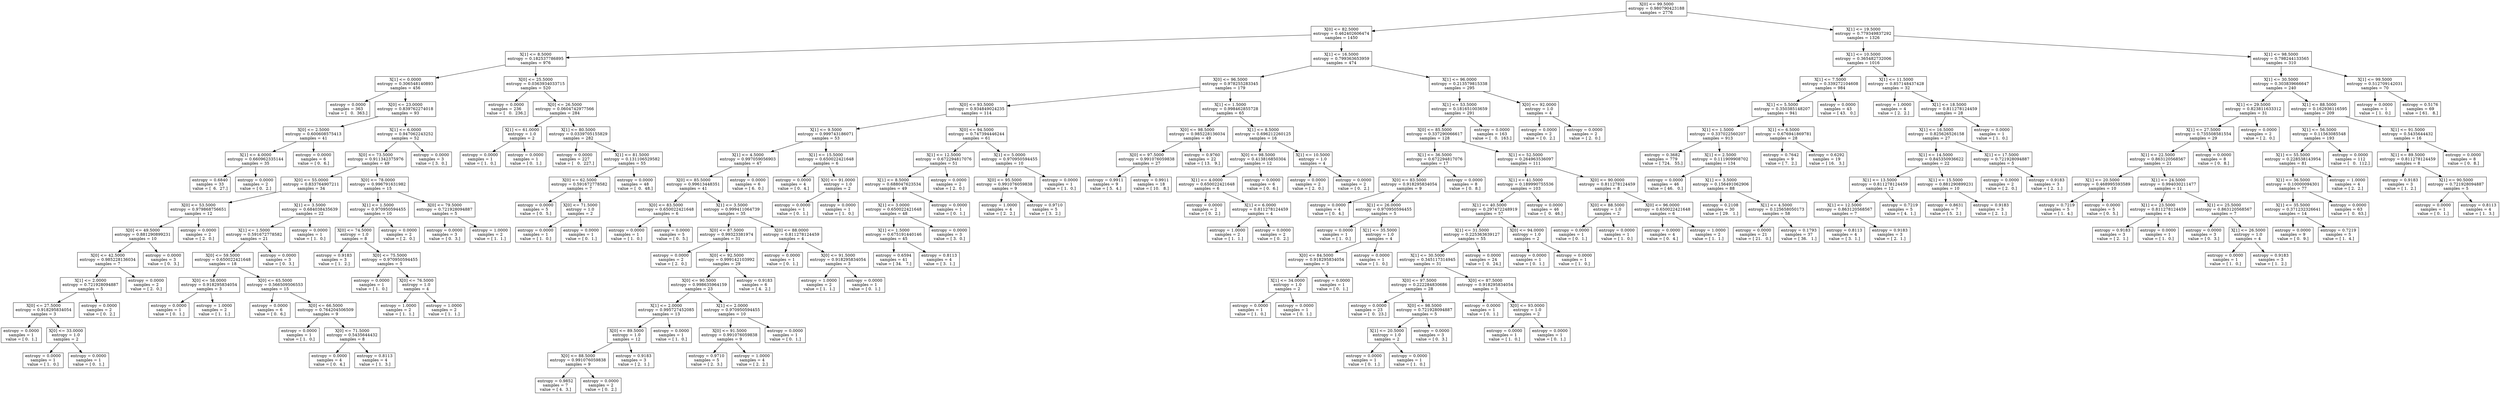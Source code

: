 digraph Tree {
0 [label="X[0] <= 99.5000\nentropy = 0.980790423188\nsamples = 2776", shape="box"] ;
1 [label="X[0] <= 82.5000\nentropy = 0.462402606474\nsamples = 1450", shape="box"] ;
0 -> 1 ;
2 [label="X[1] <= 8.5000\nentropy = 0.182537786895\nsamples = 976", shape="box"] ;
1 -> 2 ;
3 [label="X[1] <= 0.0000\nentropy = 0.306548140893\nsamples = 456", shape="box"] ;
2 -> 3 ;
4 [label="entropy = 0.0000\nsamples = 363\nvalue = [   0.  363.]", shape="box"] ;
3 -> 4 ;
5 [label="X[0] <= 23.0000\nentropy = 0.839762274018\nsamples = 93", shape="box"] ;
3 -> 5 ;
6 [label="X[0] <= 2.5000\nentropy = 0.600608575413\nsamples = 41", shape="box"] ;
5 -> 6 ;
7 [label="X[1] <= 4.0000\nentropy = 0.660962335144\nsamples = 35", shape="box"] ;
6 -> 7 ;
8 [label="entropy = 0.6840\nsamples = 33\nvalue = [  6.  27.]", shape="box"] ;
7 -> 8 ;
9 [label="entropy = 0.0000\nsamples = 2\nvalue = [ 0.  2.]", shape="box"] ;
7 -> 9 ;
10 [label="entropy = 0.0000\nsamples = 6\nvalue = [ 0.  6.]", shape="box"] ;
6 -> 10 ;
11 [label="X[1] <= 6.0000\nentropy = 0.947062243252\nsamples = 52", shape="box"] ;
5 -> 11 ;
12 [label="X[0] <= 73.5000\nentropy = 0.911342375976\nsamples = 49", shape="box"] ;
11 -> 12 ;
13 [label="X[0] <= 55.0000\nentropy = 0.833764907211\nsamples = 34", shape="box"] ;
12 -> 13 ;
14 [label="X[0] <= 53.5000\nentropy = 0.979868756651\nsamples = 12", shape="box"] ;
13 -> 14 ;
15 [label="X[0] <= 49.5000\nentropy = 0.881290899231\nsamples = 10", shape="box"] ;
14 -> 15 ;
16 [label="X[0] <= 42.5000\nentropy = 0.985228136034\nsamples = 7", shape="box"] ;
15 -> 16 ;
17 [label="X[1] <= 2.0000\nentropy = 0.721928094887\nsamples = 5", shape="box"] ;
16 -> 17 ;
18 [label="X[0] <= 27.5000\nentropy = 0.918295834054\nsamples = 3", shape="box"] ;
17 -> 18 ;
19 [label="entropy = 0.0000\nsamples = 1\nvalue = [ 0.  1.]", shape="box"] ;
18 -> 19 ;
20 [label="X[0] <= 33.0000\nentropy = 1.0\nsamples = 2", shape="box"] ;
18 -> 20 ;
21 [label="entropy = 0.0000\nsamples = 1\nvalue = [ 1.  0.]", shape="box"] ;
20 -> 21 ;
22 [label="entropy = 0.0000\nsamples = 1\nvalue = [ 0.  1.]", shape="box"] ;
20 -> 22 ;
23 [label="entropy = 0.0000\nsamples = 2\nvalue = [ 0.  2.]", shape="box"] ;
17 -> 23 ;
24 [label="entropy = 0.0000\nsamples = 2\nvalue = [ 2.  0.]", shape="box"] ;
16 -> 24 ;
25 [label="entropy = 0.0000\nsamples = 3\nvalue = [ 0.  3.]", shape="box"] ;
15 -> 25 ;
26 [label="entropy = 0.0000\nsamples = 2\nvalue = [ 2.  0.]", shape="box"] ;
14 -> 26 ;
27 [label="X[1] <= 3.5000\nentropy = 0.684038435639\nsamples = 22", shape="box"] ;
13 -> 27 ;
28 [label="X[1] <= 1.5000\nentropy = 0.591672778582\nsamples = 21", shape="box"] ;
27 -> 28 ;
29 [label="X[0] <= 59.5000\nentropy = 0.650022421648\nsamples = 18", shape="box"] ;
28 -> 29 ;
30 [label="X[0] <= 58.0000\nentropy = 0.918295834054\nsamples = 3", shape="box"] ;
29 -> 30 ;
31 [label="entropy = 0.0000\nsamples = 1\nvalue = [ 0.  1.]", shape="box"] ;
30 -> 31 ;
32 [label="entropy = 1.0000\nsamples = 2\nvalue = [ 1.  1.]", shape="box"] ;
30 -> 32 ;
33 [label="X[0] <= 65.5000\nentropy = 0.566509506553\nsamples = 15", shape="box"] ;
29 -> 33 ;
34 [label="entropy = 0.0000\nsamples = 6\nvalue = [ 0.  6.]", shape="box"] ;
33 -> 34 ;
35 [label="X[0] <= 66.5000\nentropy = 0.764204506509\nsamples = 9", shape="box"] ;
33 -> 35 ;
36 [label="entropy = 0.0000\nsamples = 1\nvalue = [ 1.  0.]", shape="box"] ;
35 -> 36 ;
37 [label="X[0] <= 71.5000\nentropy = 0.5435644432\nsamples = 8", shape="box"] ;
35 -> 37 ;
38 [label="entropy = 0.0000\nsamples = 4\nvalue = [ 0.  4.]", shape="box"] ;
37 -> 38 ;
39 [label="entropy = 0.8113\nsamples = 4\nvalue = [ 1.  3.]", shape="box"] ;
37 -> 39 ;
40 [label="entropy = 0.0000\nsamples = 3\nvalue = [ 0.  3.]", shape="box"] ;
28 -> 40 ;
41 [label="entropy = 0.0000\nsamples = 1\nvalue = [ 1.  0.]", shape="box"] ;
27 -> 41 ;
42 [label="X[0] <= 78.0000\nentropy = 0.996791631982\nsamples = 15", shape="box"] ;
12 -> 42 ;
43 [label="X[1] <= 1.5000\nentropy = 0.970950594455\nsamples = 10", shape="box"] ;
42 -> 43 ;
44 [label="X[0] <= 74.5000\nentropy = 1.0\nsamples = 8", shape="box"] ;
43 -> 44 ;
45 [label="entropy = 0.9183\nsamples = 3\nvalue = [ 1.  2.]", shape="box"] ;
44 -> 45 ;
46 [label="X[0] <= 75.5000\nentropy = 0.970950594455\nsamples = 5", shape="box"] ;
44 -> 46 ;
47 [label="entropy = 0.0000\nsamples = 1\nvalue = [ 1.  0.]", shape="box"] ;
46 -> 47 ;
48 [label="X[0] <= 76.5000\nentropy = 1.0\nsamples = 4", shape="box"] ;
46 -> 48 ;
49 [label="entropy = 1.0000\nsamples = 2\nvalue = [ 1.  1.]", shape="box"] ;
48 -> 49 ;
50 [label="entropy = 1.0000\nsamples = 2\nvalue = [ 1.  1.]", shape="box"] ;
48 -> 50 ;
51 [label="entropy = 0.0000\nsamples = 2\nvalue = [ 2.  0.]", shape="box"] ;
43 -> 51 ;
52 [label="X[0] <= 79.5000\nentropy = 0.721928094887\nsamples = 5", shape="box"] ;
42 -> 52 ;
53 [label="entropy = 0.0000\nsamples = 3\nvalue = [ 0.  3.]", shape="box"] ;
52 -> 53 ;
54 [label="entropy = 1.0000\nsamples = 2\nvalue = [ 1.  1.]", shape="box"] ;
52 -> 54 ;
55 [label="entropy = 0.0000\nsamples = 3\nvalue = [ 3.  0.]", shape="box"] ;
11 -> 55 ;
56 [label="X[0] <= 25.5000\nentropy = 0.0363934033715\nsamples = 520", shape="box"] ;
2 -> 56 ;
57 [label="entropy = 0.0000\nsamples = 236\nvalue = [   0.  236.]", shape="box"] ;
56 -> 57 ;
58 [label="X[0] <= 26.5000\nentropy = 0.0604742977566\nsamples = 284", shape="box"] ;
56 -> 58 ;
59 [label="X[1] <= 61.0000\nentropy = 1.0\nsamples = 2", shape="box"] ;
58 -> 59 ;
60 [label="entropy = 0.0000\nsamples = 1\nvalue = [ 1.  0.]", shape="box"] ;
59 -> 60 ;
61 [label="entropy = 0.0000\nsamples = 1\nvalue = [ 0.  1.]", shape="box"] ;
59 -> 61 ;
62 [label="X[1] <= 80.5000\nentropy = 0.0339705155829\nsamples = 282", shape="box"] ;
58 -> 62 ;
63 [label="entropy = 0.0000\nsamples = 227\nvalue = [   0.  227.]", shape="box"] ;
62 -> 63 ;
64 [label="X[1] <= 81.5000\nentropy = 0.131106529582\nsamples = 55", shape="box"] ;
62 -> 64 ;
65 [label="X[0] <= 62.5000\nentropy = 0.591672778582\nsamples = 7", shape="box"] ;
64 -> 65 ;
66 [label="entropy = 0.0000\nsamples = 5\nvalue = [ 0.  5.]", shape="box"] ;
65 -> 66 ;
67 [label="X[0] <= 71.5000\nentropy = 1.0\nsamples = 2", shape="box"] ;
65 -> 67 ;
68 [label="entropy = 0.0000\nsamples = 1\nvalue = [ 1.  0.]", shape="box"] ;
67 -> 68 ;
69 [label="entropy = 0.0000\nsamples = 1\nvalue = [ 0.  1.]", shape="box"] ;
67 -> 69 ;
70 [label="entropy = 0.0000\nsamples = 48\nvalue = [  0.  48.]", shape="box"] ;
64 -> 70 ;
71 [label="X[1] <= 16.5000\nentropy = 0.799363653959\nsamples = 474", shape="box"] ;
1 -> 71 ;
72 [label="X[0] <= 96.5000\nentropy = 0.978255283345\nsamples = 179", shape="box"] ;
71 -> 72 ;
73 [label="X[0] <= 93.5000\nentropy = 0.934849024235\nsamples = 114", shape="box"] ;
72 -> 73 ;
74 [label="X[1] <= 9.5000\nentropy = 0.999743186071\nsamples = 53", shape="box"] ;
73 -> 74 ;
75 [label="X[1] <= 4.5000\nentropy = 0.997059056903\nsamples = 47", shape="box"] ;
74 -> 75 ;
76 [label="X[0] <= 85.5000\nentropy = 0.99613448351\nsamples = 41", shape="box"] ;
75 -> 76 ;
77 [label="X[0] <= 83.5000\nentropy = 0.650022421648\nsamples = 6", shape="box"] ;
76 -> 77 ;
78 [label="entropy = 0.0000\nsamples = 1\nvalue = [ 1.  0.]", shape="box"] ;
77 -> 78 ;
79 [label="entropy = 0.0000\nsamples = 5\nvalue = [ 0.  5.]", shape="box"] ;
77 -> 79 ;
80 [label="X[1] <= 3.5000\nentropy = 0.999411064739\nsamples = 35", shape="box"] ;
76 -> 80 ;
81 [label="X[0] <= 87.5000\nentropy = 0.99323381974\nsamples = 31", shape="box"] ;
80 -> 81 ;
82 [label="entropy = 0.0000\nsamples = 2\nvalue = [ 2.  0.]", shape="box"] ;
81 -> 82 ;
83 [label="X[0] <= 92.5000\nentropy = 0.999142103992\nsamples = 29", shape="box"] ;
81 -> 83 ;
84 [label="X[0] <= 90.5000\nentropy = 0.998635964159\nsamples = 23", shape="box"] ;
83 -> 84 ;
85 [label="X[1] <= 2.0000\nentropy = 0.995727452085\nsamples = 13", shape="box"] ;
84 -> 85 ;
86 [label="X[0] <= 89.5000\nentropy = 1.0\nsamples = 12", shape="box"] ;
85 -> 86 ;
87 [label="X[0] <= 88.5000\nentropy = 0.991076059838\nsamples = 9", shape="box"] ;
86 -> 87 ;
88 [label="entropy = 0.9852\nsamples = 7\nvalue = [ 4.  3.]", shape="box"] ;
87 -> 88 ;
89 [label="entropy = 0.0000\nsamples = 2\nvalue = [ 0.  2.]", shape="box"] ;
87 -> 89 ;
90 [label="entropy = 0.9183\nsamples = 3\nvalue = [ 2.  1.]", shape="box"] ;
86 -> 90 ;
91 [label="entropy = 0.0000\nsamples = 1\nvalue = [ 1.  0.]", shape="box"] ;
85 -> 91 ;
92 [label="X[1] <= 2.0000\nentropy = 0.970950594455\nsamples = 10", shape="box"] ;
84 -> 92 ;
93 [label="X[0] <= 91.5000\nentropy = 0.991076059838\nsamples = 9", shape="box"] ;
92 -> 93 ;
94 [label="entropy = 0.9710\nsamples = 5\nvalue = [ 2.  3.]", shape="box"] ;
93 -> 94 ;
95 [label="entropy = 1.0000\nsamples = 4\nvalue = [ 2.  2.]", shape="box"] ;
93 -> 95 ;
96 [label="entropy = 0.0000\nsamples = 1\nvalue = [ 0.  1.]", shape="box"] ;
92 -> 96 ;
97 [label="entropy = 0.9183\nsamples = 6\nvalue = [ 4.  2.]", shape="box"] ;
83 -> 97 ;
98 [label="X[0] <= 88.0000\nentropy = 0.811278124459\nsamples = 4", shape="box"] ;
80 -> 98 ;
99 [label="entropy = 0.0000\nsamples = 1\nvalue = [ 0.  1.]", shape="box"] ;
98 -> 99 ;
100 [label="X[0] <= 91.5000\nentropy = 0.918295834054\nsamples = 3", shape="box"] ;
98 -> 100 ;
101 [label="entropy = 1.0000\nsamples = 2\nvalue = [ 1.  1.]", shape="box"] ;
100 -> 101 ;
102 [label="entropy = 0.0000\nsamples = 1\nvalue = [ 0.  1.]", shape="box"] ;
100 -> 102 ;
103 [label="entropy = 0.0000\nsamples = 6\nvalue = [ 6.  0.]", shape="box"] ;
75 -> 103 ;
104 [label="X[1] <= 15.5000\nentropy = 0.650022421648\nsamples = 6", shape="box"] ;
74 -> 104 ;
105 [label="entropy = 0.0000\nsamples = 4\nvalue = [ 0.  4.]", shape="box"] ;
104 -> 105 ;
106 [label="X[0] <= 91.0000\nentropy = 1.0\nsamples = 2", shape="box"] ;
104 -> 106 ;
107 [label="entropy = 0.0000\nsamples = 1\nvalue = [ 0.  1.]", shape="box"] ;
106 -> 107 ;
108 [label="entropy = 0.0000\nsamples = 1\nvalue = [ 1.  0.]", shape="box"] ;
106 -> 108 ;
109 [label="X[0] <= 94.5000\nentropy = 0.747394446244\nsamples = 61", shape="box"] ;
73 -> 109 ;
110 [label="X[1] <= 12.5000\nentropy = 0.672294817076\nsamples = 51", shape="box"] ;
109 -> 110 ;
111 [label="X[1] <= 8.5000\nentropy = 0.688047623534\nsamples = 49", shape="box"] ;
110 -> 111 ;
112 [label="X[1] <= 3.0000\nentropy = 0.650022421648\nsamples = 48", shape="box"] ;
111 -> 112 ;
113 [label="X[1] <= 1.5000\nentropy = 0.675191440146\nsamples = 45", shape="box"] ;
112 -> 113 ;
114 [label="entropy = 0.6594\nsamples = 41\nvalue = [ 34.   7.]", shape="box"] ;
113 -> 114 ;
115 [label="entropy = 0.8113\nsamples = 4\nvalue = [ 3.  1.]", shape="box"] ;
113 -> 115 ;
116 [label="entropy = 0.0000\nsamples = 3\nvalue = [ 3.  0.]", shape="box"] ;
112 -> 116 ;
117 [label="entropy = 0.0000\nsamples = 1\nvalue = [ 0.  1.]", shape="box"] ;
111 -> 117 ;
118 [label="entropy = 0.0000\nsamples = 2\nvalue = [ 2.  0.]", shape="box"] ;
110 -> 118 ;
119 [label="X[1] <= 5.0000\nentropy = 0.970950594455\nsamples = 10", shape="box"] ;
109 -> 119 ;
120 [label="X[0] <= 95.5000\nentropy = 0.991076059838\nsamples = 9", shape="box"] ;
119 -> 120 ;
121 [label="entropy = 1.0000\nsamples = 4\nvalue = [ 2.  2.]", shape="box"] ;
120 -> 121 ;
122 [label="entropy = 0.9710\nsamples = 5\nvalue = [ 3.  2.]", shape="box"] ;
120 -> 122 ;
123 [label="entropy = 0.0000\nsamples = 1\nvalue = [ 1.  0.]", shape="box"] ;
119 -> 123 ;
124 [label="X[1] <= 1.5000\nentropy = 0.998462855728\nsamples = 65", shape="box"] ;
72 -> 124 ;
125 [label="X[0] <= 98.5000\nentropy = 0.985228136034\nsamples = 49", shape="box"] ;
124 -> 125 ;
126 [label="X[0] <= 97.5000\nentropy = 0.991076059838\nsamples = 27", shape="box"] ;
125 -> 126 ;
127 [label="entropy = 0.9911\nsamples = 9\nvalue = [ 5.  4.]", shape="box"] ;
126 -> 127 ;
128 [label="entropy = 0.9911\nsamples = 18\nvalue = [ 10.   8.]", shape="box"] ;
126 -> 128 ;
129 [label="entropy = 0.9760\nsamples = 22\nvalue = [ 13.   9.]", shape="box"] ;
125 -> 129 ;
130 [label="X[1] <= 8.5000\nentropy = 0.696212260125\nsamples = 16", shape="box"] ;
124 -> 130 ;
131 [label="X[0] <= 98.5000\nentropy = 0.413816850304\nsamples = 12", shape="box"] ;
130 -> 131 ;
132 [label="X[1] <= 4.0000\nentropy = 0.650022421648\nsamples = 6", shape="box"] ;
131 -> 132 ;
133 [label="entropy = 0.0000\nsamples = 2\nvalue = [ 0.  2.]", shape="box"] ;
132 -> 133 ;
134 [label="X[1] <= 6.0000\nentropy = 0.811278124459\nsamples = 4", shape="box"] ;
132 -> 134 ;
135 [label="entropy = 1.0000\nsamples = 2\nvalue = [ 1.  1.]", shape="box"] ;
134 -> 135 ;
136 [label="entropy = 0.0000\nsamples = 2\nvalue = [ 0.  2.]", shape="box"] ;
134 -> 136 ;
137 [label="entropy = 0.0000\nsamples = 6\nvalue = [ 0.  6.]", shape="box"] ;
131 -> 137 ;
138 [label="X[1] <= 10.5000\nentropy = 1.0\nsamples = 4", shape="box"] ;
130 -> 138 ;
139 [label="entropy = 0.0000\nsamples = 2\nvalue = [ 2.  0.]", shape="box"] ;
138 -> 139 ;
140 [label="entropy = 0.0000\nsamples = 2\nvalue = [ 0.  2.]", shape="box"] ;
138 -> 140 ;
141 [label="X[1] <= 96.0000\nentropy = 0.213579815338\nsamples = 295", shape="box"] ;
71 -> 141 ;
142 [label="X[1] <= 53.5000\nentropy = 0.181651003659\nsamples = 291", shape="box"] ;
141 -> 142 ;
143 [label="X[0] <= 85.5000\nentropy = 0.337290066617\nsamples = 128", shape="box"] ;
142 -> 143 ;
144 [label="X[1] <= 36.5000\nentropy = 0.672294817076\nsamples = 17", shape="box"] ;
143 -> 144 ;
145 [label="X[0] <= 83.5000\nentropy = 0.918295834054\nsamples = 9", shape="box"] ;
144 -> 145 ;
146 [label="entropy = 0.0000\nsamples = 4\nvalue = [ 0.  4.]", shape="box"] ;
145 -> 146 ;
147 [label="X[1] <= 26.0000\nentropy = 0.970950594455\nsamples = 5", shape="box"] ;
145 -> 147 ;
148 [label="entropy = 0.0000\nsamples = 1\nvalue = [ 1.  0.]", shape="box"] ;
147 -> 148 ;
149 [label="X[1] <= 35.5000\nentropy = 1.0\nsamples = 4", shape="box"] ;
147 -> 149 ;
150 [label="X[0] <= 84.5000\nentropy = 0.918295834054\nsamples = 3", shape="box"] ;
149 -> 150 ;
151 [label="X[1] <= 34.0000\nentropy = 1.0\nsamples = 2", shape="box"] ;
150 -> 151 ;
152 [label="entropy = 0.0000\nsamples = 1\nvalue = [ 1.  0.]", shape="box"] ;
151 -> 152 ;
153 [label="entropy = 0.0000\nsamples = 1\nvalue = [ 0.  1.]", shape="box"] ;
151 -> 153 ;
154 [label="entropy = 0.0000\nsamples = 1\nvalue = [ 0.  1.]", shape="box"] ;
150 -> 154 ;
155 [label="entropy = 0.0000\nsamples = 1\nvalue = [ 1.  0.]", shape="box"] ;
149 -> 155 ;
156 [label="entropy = 0.0000\nsamples = 8\nvalue = [ 0.  8.]", shape="box"] ;
144 -> 156 ;
157 [label="X[1] <= 52.5000\nentropy = 0.264963536097\nsamples = 111", shape="box"] ;
143 -> 157 ;
158 [label="X[1] <= 41.5000\nentropy = 0.189990755536\nsamples = 103", shape="box"] ;
157 -> 158 ;
159 [label="X[1] <= 40.5000\nentropy = 0.297472248919\nsamples = 57", shape="box"] ;
158 -> 159 ;
160 [label="X[1] <= 31.5000\nentropy = 0.225363639127\nsamples = 55", shape="box"] ;
159 -> 160 ;
161 [label="X[1] <= 30.5000\nentropy = 0.345117314945\nsamples = 31", shape="box"] ;
160 -> 161 ;
162 [label="X[0] <= 97.5000\nentropy = 0.222284830686\nsamples = 28", shape="box"] ;
161 -> 162 ;
163 [label="entropy = 0.0000\nsamples = 23\nvalue = [  0.  23.]", shape="box"] ;
162 -> 163 ;
164 [label="X[0] <= 98.5000\nentropy = 0.721928094887\nsamples = 5", shape="box"] ;
162 -> 164 ;
165 [label="X[1] <= 20.5000\nentropy = 1.0\nsamples = 2", shape="box"] ;
164 -> 165 ;
166 [label="entropy = 0.0000\nsamples = 1\nvalue = [ 0.  1.]", shape="box"] ;
165 -> 166 ;
167 [label="entropy = 0.0000\nsamples = 1\nvalue = [ 1.  0.]", shape="box"] ;
165 -> 167 ;
168 [label="entropy = 0.0000\nsamples = 3\nvalue = [ 0.  3.]", shape="box"] ;
164 -> 168 ;
169 [label="X[0] <= 87.5000\nentropy = 0.918295834054\nsamples = 3", shape="box"] ;
161 -> 169 ;
170 [label="entropy = 0.0000\nsamples = 1\nvalue = [ 0.  1.]", shape="box"] ;
169 -> 170 ;
171 [label="X[0] <= 93.0000\nentropy = 1.0\nsamples = 2", shape="box"] ;
169 -> 171 ;
172 [label="entropy = 0.0000\nsamples = 1\nvalue = [ 1.  0.]", shape="box"] ;
171 -> 172 ;
173 [label="entropy = 0.0000\nsamples = 1\nvalue = [ 0.  1.]", shape="box"] ;
171 -> 173 ;
174 [label="entropy = 0.0000\nsamples = 24\nvalue = [  0.  24.]", shape="box"] ;
160 -> 174 ;
175 [label="X[0] <= 94.0000\nentropy = 1.0\nsamples = 2", shape="box"] ;
159 -> 175 ;
176 [label="entropy = 0.0000\nsamples = 1\nvalue = [ 0.  1.]", shape="box"] ;
175 -> 176 ;
177 [label="entropy = 0.0000\nsamples = 1\nvalue = [ 1.  0.]", shape="box"] ;
175 -> 177 ;
178 [label="entropy = 0.0000\nsamples = 46\nvalue = [  0.  46.]", shape="box"] ;
158 -> 178 ;
179 [label="X[0] <= 90.0000\nentropy = 0.811278124459\nsamples = 8", shape="box"] ;
157 -> 179 ;
180 [label="X[0] <= 88.5000\nentropy = 1.0\nsamples = 2", shape="box"] ;
179 -> 180 ;
181 [label="entropy = 0.0000\nsamples = 1\nvalue = [ 0.  1.]", shape="box"] ;
180 -> 181 ;
182 [label="entropy = 0.0000\nsamples = 1\nvalue = [ 1.  0.]", shape="box"] ;
180 -> 182 ;
183 [label="X[0] <= 96.0000\nentropy = 0.650022421648\nsamples = 6", shape="box"] ;
179 -> 183 ;
184 [label="entropy = 0.0000\nsamples = 4\nvalue = [ 0.  4.]", shape="box"] ;
183 -> 184 ;
185 [label="entropy = 1.0000\nsamples = 2\nvalue = [ 1.  1.]", shape="box"] ;
183 -> 185 ;
186 [label="entropy = 0.0000\nsamples = 163\nvalue = [   0.  163.]", shape="box"] ;
142 -> 186 ;
187 [label="X[0] <= 92.0000\nentropy = 1.0\nsamples = 4", shape="box"] ;
141 -> 187 ;
188 [label="entropy = 0.0000\nsamples = 2\nvalue = [ 0.  2.]", shape="box"] ;
187 -> 188 ;
189 [label="entropy = 0.0000\nsamples = 2\nvalue = [ 2.  0.]", shape="box"] ;
187 -> 189 ;
190 [label="X[1] <= 19.5000\nentropy = 0.779349837292\nsamples = 1326", shape="box"] ;
0 -> 190 ;
191 [label="X[1] <= 10.5000\nentropy = 0.365482732006\nsamples = 1016", shape="box"] ;
190 -> 191 ;
192 [label="X[1] <= 7.5000\nentropy = 0.339272104608\nsamples = 984", shape="box"] ;
191 -> 192 ;
193 [label="X[1] <= 5.5000\nentropy = 0.350385148207\nsamples = 941", shape="box"] ;
192 -> 193 ;
194 [label="X[1] <= 1.5000\nentropy = 0.337022560207\nsamples = 913", shape="box"] ;
193 -> 194 ;
195 [label="entropy = 0.3682\nsamples = 779\nvalue = [ 724.   55.]", shape="box"] ;
194 -> 195 ;
196 [label="X[1] <= 2.5000\nentropy = 0.111909908702\nsamples = 134", shape="box"] ;
194 -> 196 ;
197 [label="entropy = 0.0000\nsamples = 46\nvalue = [ 46.   0.]", shape="box"] ;
196 -> 197 ;
198 [label="X[1] <= 3.5000\nentropy = 0.156491062906\nsamples = 88", shape="box"] ;
196 -> 198 ;
199 [label="entropy = 0.2108\nsamples = 30\nvalue = [ 29.   1.]", shape="box"] ;
198 -> 199 ;
200 [label="X[1] <= 4.5000\nentropy = 0.125658050173\nsamples = 58", shape="box"] ;
198 -> 200 ;
201 [label="entropy = 0.0000\nsamples = 21\nvalue = [ 21.   0.]", shape="box"] ;
200 -> 201 ;
202 [label="entropy = 0.1793\nsamples = 37\nvalue = [ 36.   1.]", shape="box"] ;
200 -> 202 ;
203 [label="X[1] <= 6.5000\nentropy = 0.676941869781\nsamples = 28", shape="box"] ;
193 -> 203 ;
204 [label="entropy = 0.7642\nsamples = 9\nvalue = [ 7.  2.]", shape="box"] ;
203 -> 204 ;
205 [label="entropy = 0.6292\nsamples = 19\nvalue = [ 16.   3.]", shape="box"] ;
203 -> 205 ;
206 [label="entropy = 0.0000\nsamples = 43\nvalue = [ 43.   0.]", shape="box"] ;
192 -> 206 ;
207 [label="X[1] <= 11.5000\nentropy = 0.857148437428\nsamples = 32", shape="box"] ;
191 -> 207 ;
208 [label="entropy = 1.0000\nsamples = 4\nvalue = [ 2.  2.]", shape="box"] ;
207 -> 208 ;
209 [label="X[1] <= 18.5000\nentropy = 0.811278124459\nsamples = 28", shape="box"] ;
207 -> 209 ;
210 [label="X[1] <= 16.5000\nentropy = 0.825626526158\nsamples = 27", shape="box"] ;
209 -> 210 ;
211 [label="X[1] <= 14.5000\nentropy = 0.845350936622\nsamples = 22", shape="box"] ;
210 -> 211 ;
212 [label="X[1] <= 13.5000\nentropy = 0.811278124459\nsamples = 12", shape="box"] ;
211 -> 212 ;
213 [label="X[1] <= 12.5000\nentropy = 0.863120568567\nsamples = 7", shape="box"] ;
212 -> 213 ;
214 [label="entropy = 0.8113\nsamples = 4\nvalue = [ 3.  1.]", shape="box"] ;
213 -> 214 ;
215 [label="entropy = 0.9183\nsamples = 3\nvalue = [ 2.  1.]", shape="box"] ;
213 -> 215 ;
216 [label="entropy = 0.7219\nsamples = 5\nvalue = [ 4.  1.]", shape="box"] ;
212 -> 216 ;
217 [label="X[1] <= 15.5000\nentropy = 0.881290899231\nsamples = 10", shape="box"] ;
211 -> 217 ;
218 [label="entropy = 0.8631\nsamples = 7\nvalue = [ 5.  2.]", shape="box"] ;
217 -> 218 ;
219 [label="entropy = 0.9183\nsamples = 3\nvalue = [ 2.  1.]", shape="box"] ;
217 -> 219 ;
220 [label="X[1] <= 17.5000\nentropy = 0.721928094887\nsamples = 5", shape="box"] ;
210 -> 220 ;
221 [label="entropy = 0.0000\nsamples = 2\nvalue = [ 2.  0.]", shape="box"] ;
220 -> 221 ;
222 [label="entropy = 0.9183\nsamples = 3\nvalue = [ 2.  1.]", shape="box"] ;
220 -> 222 ;
223 [label="entropy = 0.0000\nsamples = 1\nvalue = [ 1.  0.]", shape="box"] ;
209 -> 223 ;
224 [label="X[1] <= 98.5000\nentropy = 0.798244133565\nsamples = 310", shape="box"] ;
190 -> 224 ;
225 [label="X[1] <= 30.5000\nentropy = 0.303839666647\nsamples = 240", shape="box"] ;
224 -> 225 ;
226 [label="X[1] <= 29.5000\nentropy = 0.823811633312\nsamples = 31", shape="box"] ;
225 -> 226 ;
227 [label="X[1] <= 27.5000\nentropy = 0.735508581554\nsamples = 29", shape="box"] ;
226 -> 227 ;
228 [label="X[1] <= 22.5000\nentropy = 0.863120568567\nsamples = 21", shape="box"] ;
227 -> 228 ;
229 [label="X[1] <= 20.5000\nentropy = 0.468995593589\nsamples = 10", shape="box"] ;
228 -> 229 ;
230 [label="entropy = 0.7219\nsamples = 5\nvalue = [ 1.  4.]", shape="box"] ;
229 -> 230 ;
231 [label="entropy = 0.0000\nsamples = 5\nvalue = [ 0.  5.]", shape="box"] ;
229 -> 231 ;
232 [label="X[1] <= 24.5000\nentropy = 0.994030211477\nsamples = 11", shape="box"] ;
228 -> 232 ;
233 [label="X[1] <= 23.5000\nentropy = 0.811278124459\nsamples = 4", shape="box"] ;
232 -> 233 ;
234 [label="entropy = 0.9183\nsamples = 3\nvalue = [ 2.  1.]", shape="box"] ;
233 -> 234 ;
235 [label="entropy = 0.0000\nsamples = 1\nvalue = [ 1.  0.]", shape="box"] ;
233 -> 235 ;
236 [label="X[1] <= 25.5000\nentropy = 0.863120568567\nsamples = 7", shape="box"] ;
232 -> 236 ;
237 [label="entropy = 0.0000\nsamples = 3\nvalue = [ 0.  3.]", shape="box"] ;
236 -> 237 ;
238 [label="X[1] <= 26.5000\nentropy = 1.0\nsamples = 4", shape="box"] ;
236 -> 238 ;
239 [label="entropy = 0.0000\nsamples = 1\nvalue = [ 1.  0.]", shape="box"] ;
238 -> 239 ;
240 [label="entropy = 0.9183\nsamples = 3\nvalue = [ 1.  2.]", shape="box"] ;
238 -> 240 ;
241 [label="entropy = 0.0000\nsamples = 8\nvalue = [ 0.  8.]", shape="box"] ;
227 -> 241 ;
242 [label="entropy = 0.0000\nsamples = 2\nvalue = [ 2.  0.]", shape="box"] ;
226 -> 242 ;
243 [label="X[1] <= 88.5000\nentropy = 0.162936116595\nsamples = 209", shape="box"] ;
225 -> 243 ;
244 [label="X[1] <= 56.5000\nentropy = 0.11563085548\nsamples = 193", shape="box"] ;
243 -> 244 ;
245 [label="X[1] <= 55.5000\nentropy = 0.228538143954\nsamples = 81", shape="box"] ;
244 -> 245 ;
246 [label="X[1] <= 36.5000\nentropy = 0.10000094301\nsamples = 77", shape="box"] ;
245 -> 246 ;
247 [label="X[1] <= 35.5000\nentropy = 0.371232326641\nsamples = 14", shape="box"] ;
246 -> 247 ;
248 [label="entropy = 0.0000\nsamples = 9\nvalue = [ 0.  9.]", shape="box"] ;
247 -> 248 ;
249 [label="entropy = 0.7219\nsamples = 5\nvalue = [ 1.  4.]", shape="box"] ;
247 -> 249 ;
250 [label="entropy = 0.0000\nsamples = 63\nvalue = [  0.  63.]", shape="box"] ;
246 -> 250 ;
251 [label="entropy = 1.0000\nsamples = 4\nvalue = [ 2.  2.]", shape="box"] ;
245 -> 251 ;
252 [label="entropy = 0.0000\nsamples = 112\nvalue = [   0.  112.]", shape="box"] ;
244 -> 252 ;
253 [label="X[1] <= 91.5000\nentropy = 0.5435644432\nsamples = 16", shape="box"] ;
243 -> 253 ;
254 [label="X[1] <= 89.5000\nentropy = 0.811278124459\nsamples = 8", shape="box"] ;
253 -> 254 ;
255 [label="entropy = 0.9183\nsamples = 3\nvalue = [ 1.  2.]", shape="box"] ;
254 -> 255 ;
256 [label="X[1] <= 90.5000\nentropy = 0.721928094887\nsamples = 5", shape="box"] ;
254 -> 256 ;
257 [label="entropy = 0.0000\nsamples = 1\nvalue = [ 0.  1.]", shape="box"] ;
256 -> 257 ;
258 [label="entropy = 0.8113\nsamples = 4\nvalue = [ 1.  3.]", shape="box"] ;
256 -> 258 ;
259 [label="entropy = 0.0000\nsamples = 8\nvalue = [ 0.  8.]", shape="box"] ;
253 -> 259 ;
260 [label="X[1] <= 99.5000\nentropy = 0.512709142031\nsamples = 70", shape="box"] ;
224 -> 260 ;
261 [label="entropy = 0.0000\nsamples = 1\nvalue = [ 1.  0.]", shape="box"] ;
260 -> 261 ;
262 [label="entropy = 0.5176\nsamples = 69\nvalue = [ 61.   8.]", shape="box"] ;
260 -> 262 ;
}